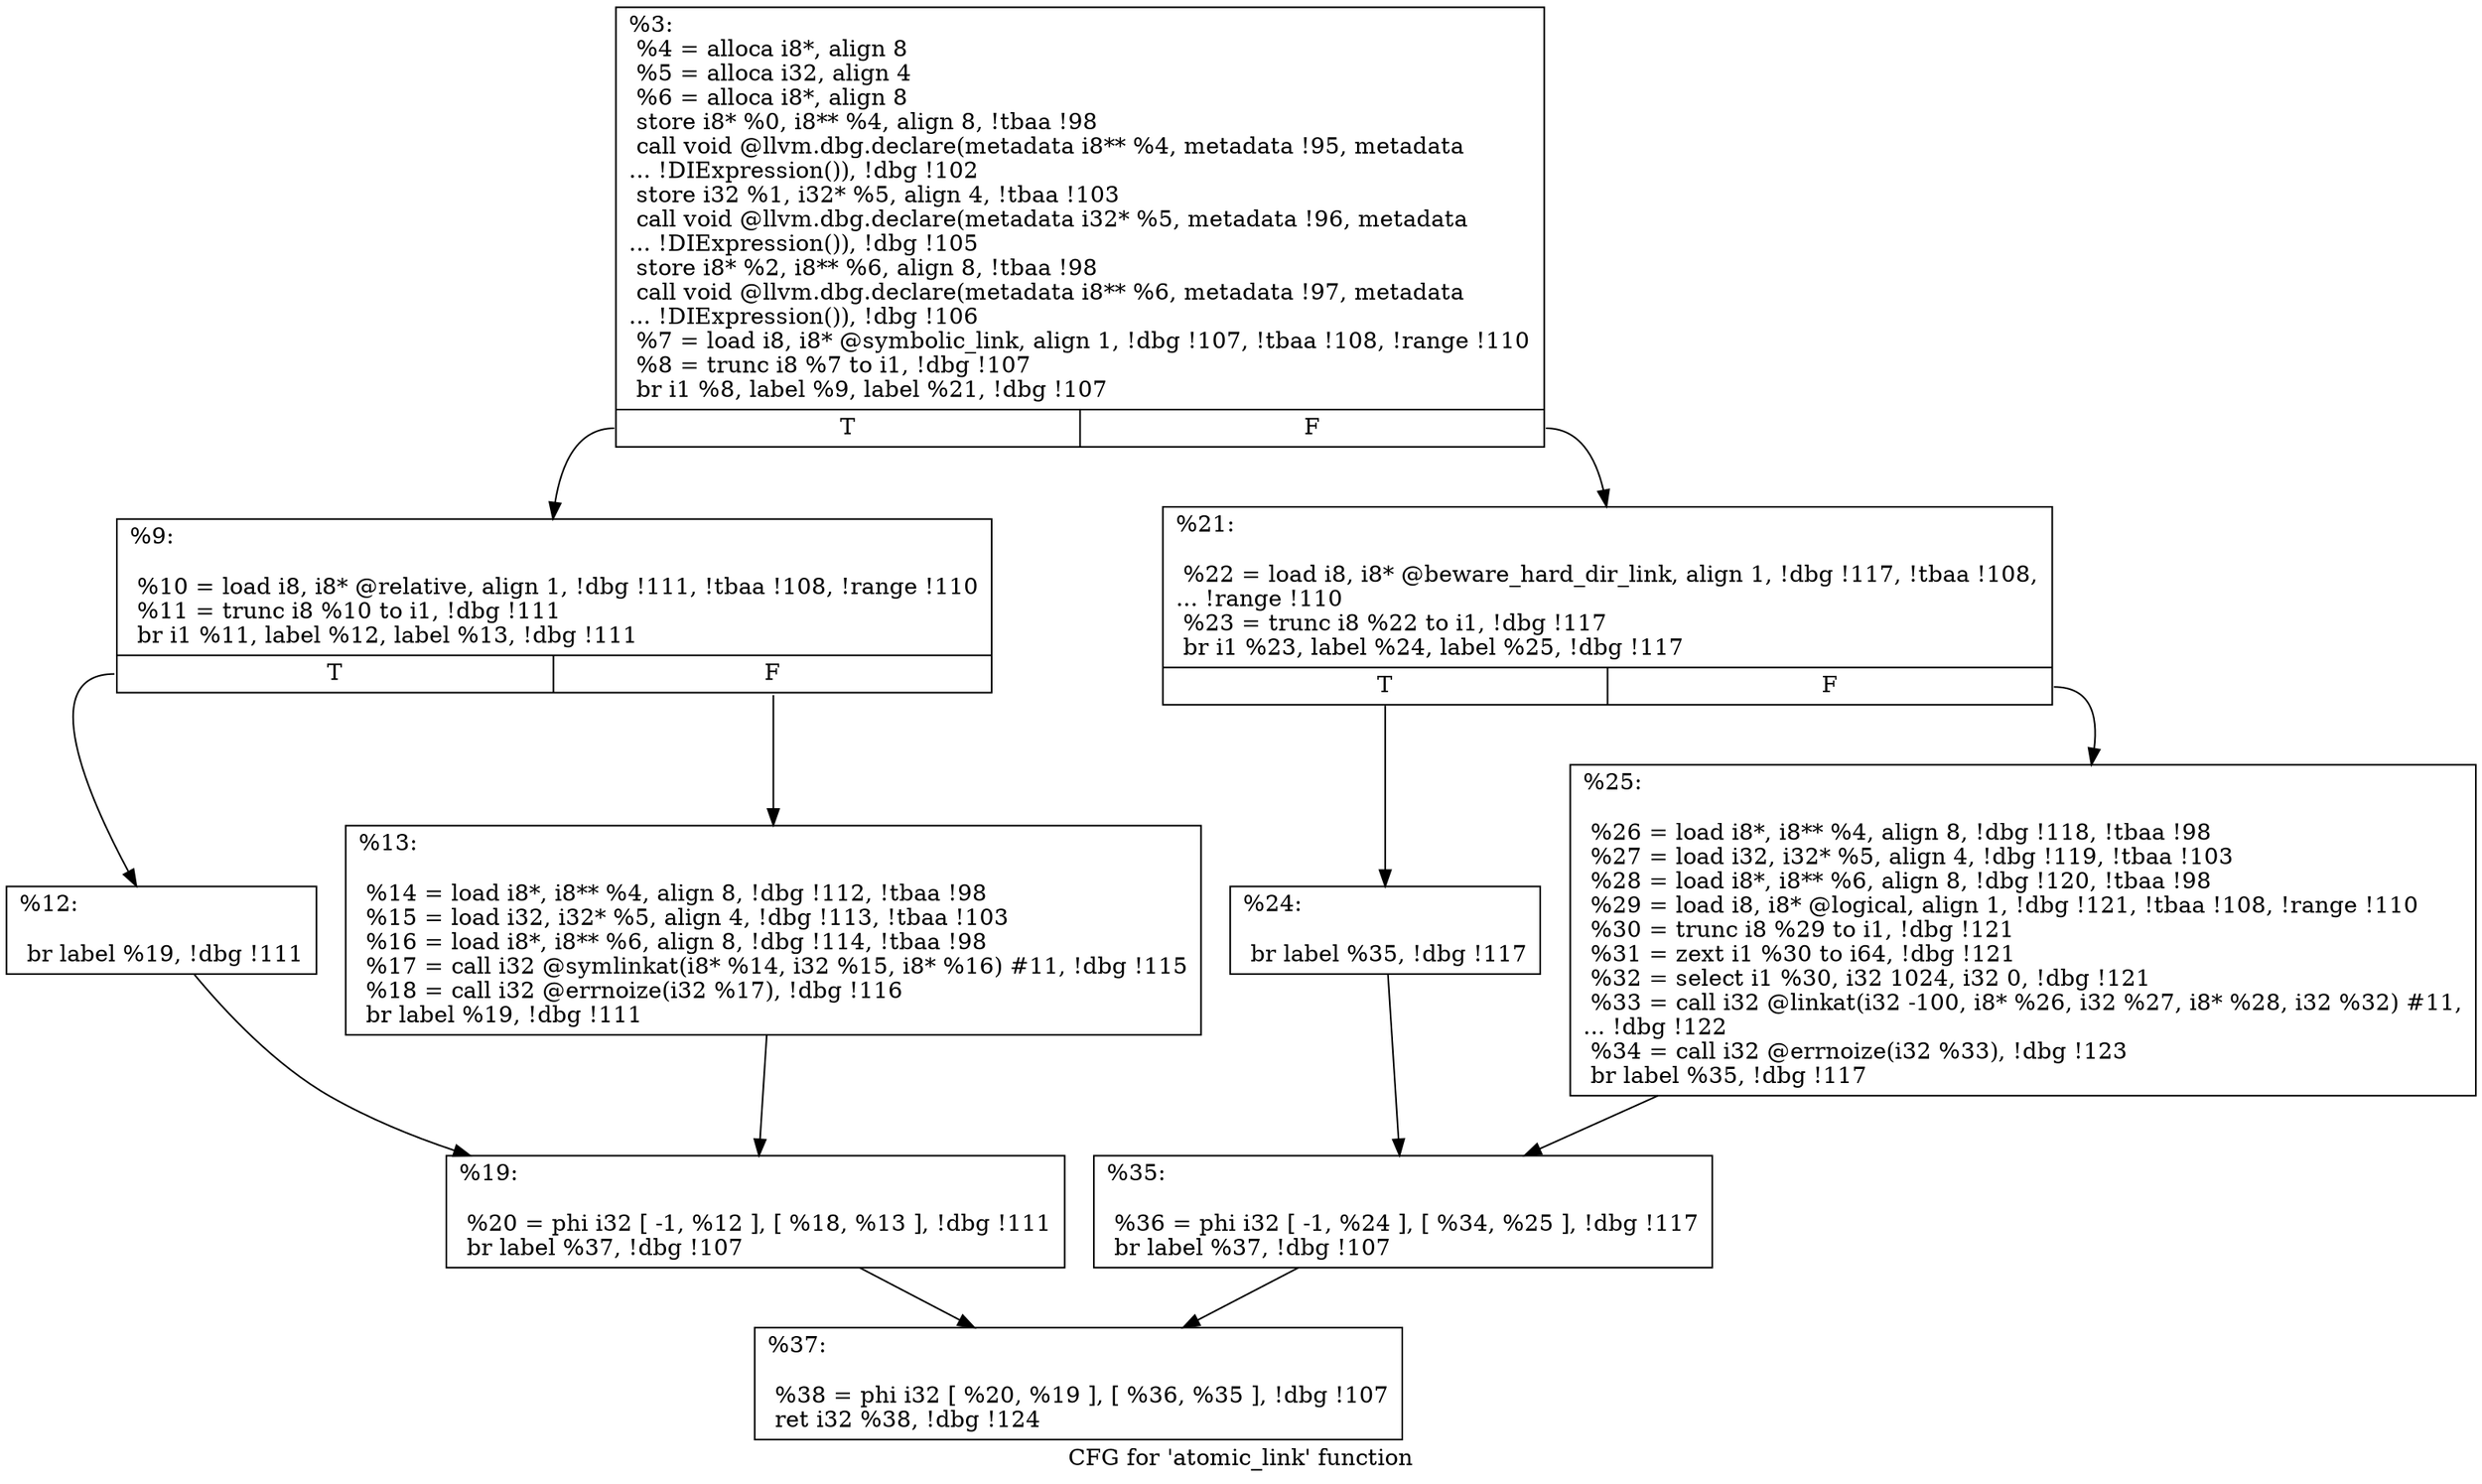 digraph "CFG for 'atomic_link' function" {
	label="CFG for 'atomic_link' function";

	Node0x21b8f90 [shape=record,label="{%3:\l  %4 = alloca i8*, align 8\l  %5 = alloca i32, align 4\l  %6 = alloca i8*, align 8\l  store i8* %0, i8** %4, align 8, !tbaa !98\l  call void @llvm.dbg.declare(metadata i8** %4, metadata !95, metadata\l... !DIExpression()), !dbg !102\l  store i32 %1, i32* %5, align 4, !tbaa !103\l  call void @llvm.dbg.declare(metadata i32* %5, metadata !96, metadata\l... !DIExpression()), !dbg !105\l  store i8* %2, i8** %6, align 8, !tbaa !98\l  call void @llvm.dbg.declare(metadata i8** %6, metadata !97, metadata\l... !DIExpression()), !dbg !106\l  %7 = load i8, i8* @symbolic_link, align 1, !dbg !107, !tbaa !108, !range !110\l  %8 = trunc i8 %7 to i1, !dbg !107\l  br i1 %8, label %9, label %21, !dbg !107\l|{<s0>T|<s1>F}}"];
	Node0x21b8f90:s0 -> Node0x21b92d0;
	Node0x21b8f90:s1 -> Node0x21b9410;
	Node0x21b92d0 [shape=record,label="{%9:\l\l  %10 = load i8, i8* @relative, align 1, !dbg !111, !tbaa !108, !range !110\l  %11 = trunc i8 %10 to i1, !dbg !111\l  br i1 %11, label %12, label %13, !dbg !111\l|{<s0>T|<s1>F}}"];
	Node0x21b92d0:s0 -> Node0x21b9320;
	Node0x21b92d0:s1 -> Node0x21b9370;
	Node0x21b9320 [shape=record,label="{%12:\l\l  br label %19, !dbg !111\l}"];
	Node0x21b9320 -> Node0x21b93c0;
	Node0x21b9370 [shape=record,label="{%13:\l\l  %14 = load i8*, i8** %4, align 8, !dbg !112, !tbaa !98\l  %15 = load i32, i32* %5, align 4, !dbg !113, !tbaa !103\l  %16 = load i8*, i8** %6, align 8, !dbg !114, !tbaa !98\l  %17 = call i32 @symlinkat(i8* %14, i32 %15, i8* %16) #11, !dbg !115\l  %18 = call i32 @errnoize(i32 %17), !dbg !116\l  br label %19, !dbg !111\l}"];
	Node0x21b9370 -> Node0x21b93c0;
	Node0x21b93c0 [shape=record,label="{%19:\l\l  %20 = phi i32 [ -1, %12 ], [ %18, %13 ], !dbg !111\l  br label %37, !dbg !107\l}"];
	Node0x21b93c0 -> Node0x21b9550;
	Node0x21b9410 [shape=record,label="{%21:\l\l  %22 = load i8, i8* @beware_hard_dir_link, align 1, !dbg !117, !tbaa !108,\l... !range !110\l  %23 = trunc i8 %22 to i1, !dbg !117\l  br i1 %23, label %24, label %25, !dbg !117\l|{<s0>T|<s1>F}}"];
	Node0x21b9410:s0 -> Node0x21b9460;
	Node0x21b9410:s1 -> Node0x21b94b0;
	Node0x21b9460 [shape=record,label="{%24:\l\l  br label %35, !dbg !117\l}"];
	Node0x21b9460 -> Node0x21b9500;
	Node0x21b94b0 [shape=record,label="{%25:\l\l  %26 = load i8*, i8** %4, align 8, !dbg !118, !tbaa !98\l  %27 = load i32, i32* %5, align 4, !dbg !119, !tbaa !103\l  %28 = load i8*, i8** %6, align 8, !dbg !120, !tbaa !98\l  %29 = load i8, i8* @logical, align 1, !dbg !121, !tbaa !108, !range !110\l  %30 = trunc i8 %29 to i1, !dbg !121\l  %31 = zext i1 %30 to i64, !dbg !121\l  %32 = select i1 %30, i32 1024, i32 0, !dbg !121\l  %33 = call i32 @linkat(i32 -100, i8* %26, i32 %27, i8* %28, i32 %32) #11,\l... !dbg !122\l  %34 = call i32 @errnoize(i32 %33), !dbg !123\l  br label %35, !dbg !117\l}"];
	Node0x21b94b0 -> Node0x21b9500;
	Node0x21b9500 [shape=record,label="{%35:\l\l  %36 = phi i32 [ -1, %24 ], [ %34, %25 ], !dbg !117\l  br label %37, !dbg !107\l}"];
	Node0x21b9500 -> Node0x21b9550;
	Node0x21b9550 [shape=record,label="{%37:\l\l  %38 = phi i32 [ %20, %19 ], [ %36, %35 ], !dbg !107\l  ret i32 %38, !dbg !124\l}"];
}
